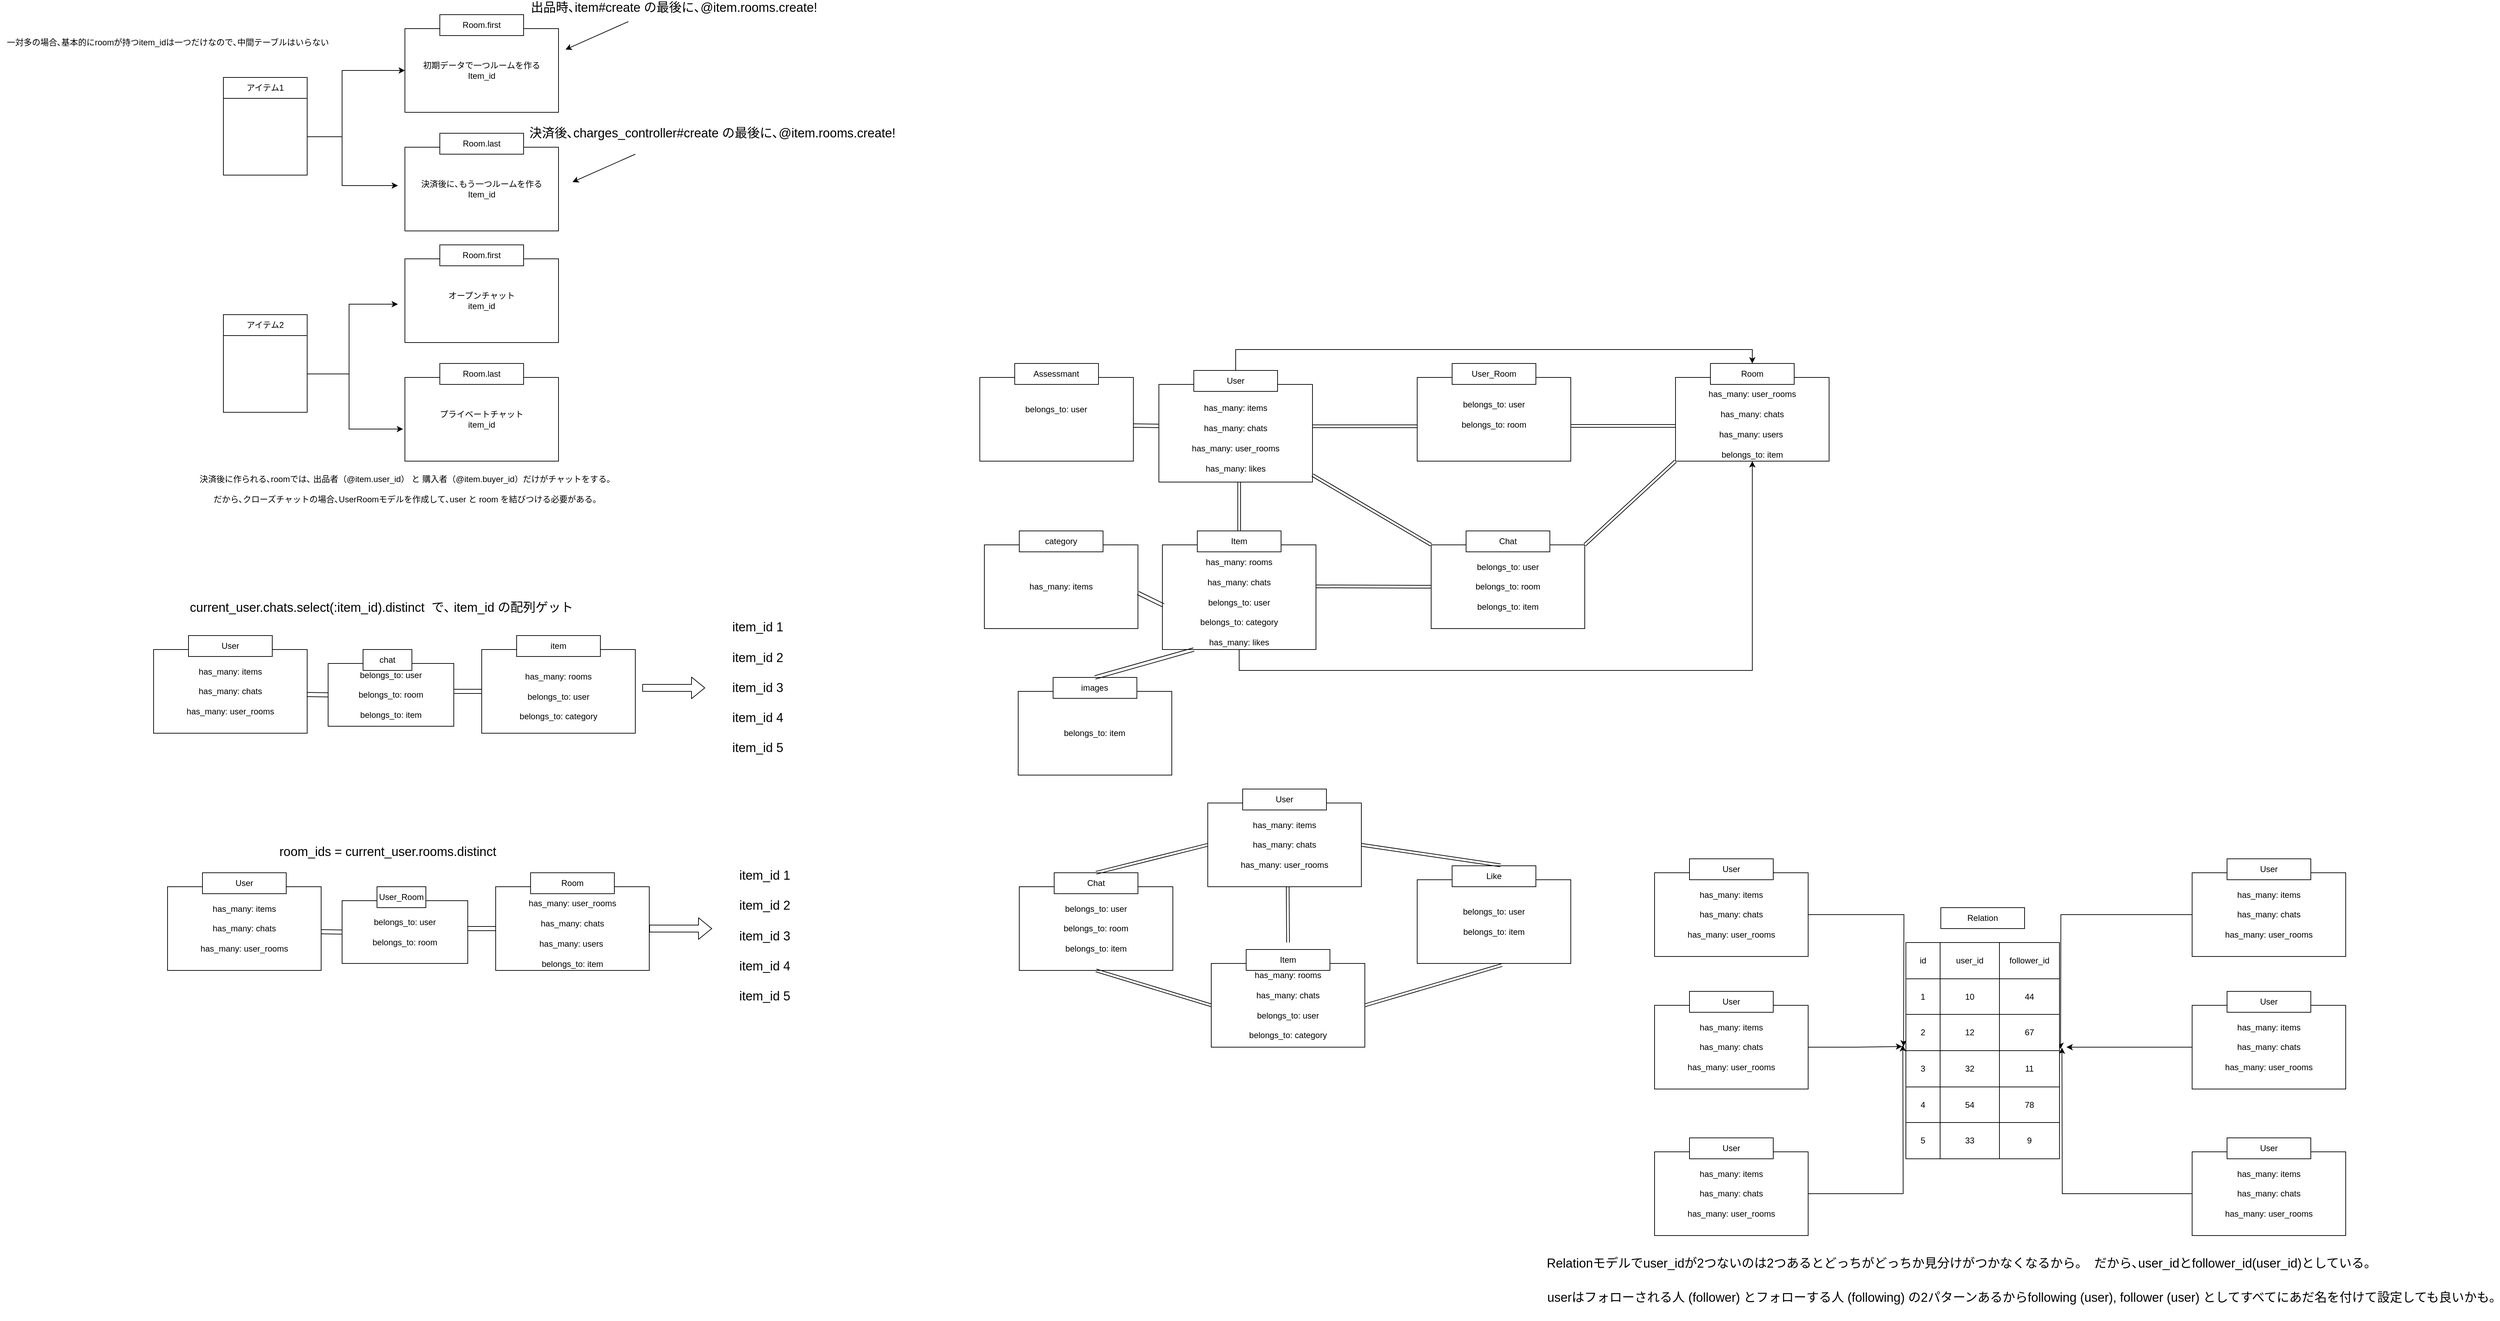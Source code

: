 <mxfile>
    <diagram id="5_PsxuUctauhOo19xLV4" name="ページ1">
        <mxGraphModel dx="2146" dy="610" grid="1" gridSize="10" guides="1" tooltips="1" connect="1" arrows="1" fold="1" page="1" pageScale="1" pageWidth="850" pageHeight="1100" math="0" shadow="0">
            <root>
                <mxCell id="0"/>
                <mxCell id="1" parent="0"/>
                <mxCell id="9" value="初期データで一つルームを作る&lt;br&gt;Item_id&lt;br&gt;" style="whiteSpace=wrap;html=1;" parent="1" vertex="1">
                    <mxGeometry x="360" y="70" width="220" height="120" as="geometry"/>
                </mxCell>
                <mxCell id="2" value="アイテム1" style="whiteSpace=wrap;html=1;" parent="1" vertex="1">
                    <mxGeometry x="100" y="140" width="120" height="30" as="geometry"/>
                </mxCell>
                <mxCell id="16" style="edgeStyle=orthogonalEdgeStyle;rounded=0;orthogonalLoop=1;jettySize=auto;html=1;entryX=0;entryY=0.5;entryDx=0;entryDy=0;" parent="1" source="3" target="9" edge="1">
                    <mxGeometry relative="1" as="geometry">
                        <mxPoint x="340" y="180" as="targetPoint"/>
                        <Array as="points">
                            <mxPoint x="270" y="225"/>
                            <mxPoint x="270" y="130"/>
                        </Array>
                    </mxGeometry>
                </mxCell>
                <mxCell id="17" style="edgeStyle=orthogonalEdgeStyle;rounded=0;orthogonalLoop=1;jettySize=auto;html=1;" parent="1" source="3" edge="1">
                    <mxGeometry relative="1" as="geometry">
                        <mxPoint x="350" y="295" as="targetPoint"/>
                        <Array as="points">
                            <mxPoint x="270" y="225"/>
                            <mxPoint x="270" y="295"/>
                        </Array>
                    </mxGeometry>
                </mxCell>
                <mxCell id="3" value="" style="whiteSpace=wrap;html=1;" parent="1" vertex="1">
                    <mxGeometry x="100" y="170" width="120" height="110" as="geometry"/>
                </mxCell>
                <mxCell id="4" value="アイテム2" style="whiteSpace=wrap;html=1;" parent="1" vertex="1">
                    <mxGeometry x="100" y="480" width="120" height="30" as="geometry"/>
                </mxCell>
                <mxCell id="18" style="edgeStyle=orthogonalEdgeStyle;rounded=0;orthogonalLoop=1;jettySize=auto;html=1;" parent="1" source="5" edge="1">
                    <mxGeometry relative="1" as="geometry">
                        <mxPoint x="350" y="465" as="targetPoint"/>
                        <Array as="points">
                            <mxPoint x="280" y="565"/>
                            <mxPoint x="280" y="465"/>
                        </Array>
                    </mxGeometry>
                </mxCell>
                <mxCell id="19" style="edgeStyle=orthogonalEdgeStyle;rounded=0;orthogonalLoop=1;jettySize=auto;html=1;entryX=-0.012;entryY=0.617;entryDx=0;entryDy=0;entryPerimeter=0;" parent="1" source="5" target="14" edge="1">
                    <mxGeometry relative="1" as="geometry">
                        <Array as="points">
                            <mxPoint x="280" y="565"/>
                            <mxPoint x="280" y="644"/>
                        </Array>
                    </mxGeometry>
                </mxCell>
                <mxCell id="5" value="" style="whiteSpace=wrap;html=1;" parent="1" vertex="1">
                    <mxGeometry x="100" y="510" width="120" height="110" as="geometry"/>
                </mxCell>
                <mxCell id="8" value="Room.first" style="whiteSpace=wrap;html=1;" parent="1" vertex="1">
                    <mxGeometry x="410" y="50" width="120" height="30" as="geometry"/>
                </mxCell>
                <mxCell id="10" value="決済後に､もう一つルームを作る&lt;br&gt;Item_id" style="whiteSpace=wrap;html=1;" parent="1" vertex="1">
                    <mxGeometry x="360" y="240" width="220" height="120" as="geometry"/>
                </mxCell>
                <mxCell id="11" value="Room.last" style="whiteSpace=wrap;html=1;" parent="1" vertex="1">
                    <mxGeometry x="410" y="220" width="120" height="30" as="geometry"/>
                </mxCell>
                <mxCell id="12" value="&lt;span&gt;オープンチャット&lt;br&gt;item_id&lt;br&gt;&lt;/span&gt;" style="whiteSpace=wrap;html=1;" parent="1" vertex="1">
                    <mxGeometry x="360" y="400" width="220" height="120" as="geometry"/>
                </mxCell>
                <mxCell id="13" value="Room.first" style="whiteSpace=wrap;html=1;" parent="1" vertex="1">
                    <mxGeometry x="410" y="380" width="120" height="30" as="geometry"/>
                </mxCell>
                <mxCell id="14" value="&lt;span&gt;プライベートチャット&lt;br&gt;item_id&lt;br&gt;&lt;/span&gt;" style="whiteSpace=wrap;html=1;" parent="1" vertex="1">
                    <mxGeometry x="360" y="570" width="220" height="120" as="geometry"/>
                </mxCell>
                <mxCell id="15" value="Room.last" style="whiteSpace=wrap;html=1;" parent="1" vertex="1">
                    <mxGeometry x="410" y="550" width="120" height="30" as="geometry"/>
                </mxCell>
                <mxCell id="20" value="&lt;span style=&quot;font-size: 18px&quot;&gt;出品時､item#create の最後に､@item.rooms.create!&lt;/span&gt;" style="text;html=1;align=center;verticalAlign=middle;resizable=0;points=[];autosize=1;" parent="1" vertex="1">
                    <mxGeometry x="530" y="30" width="430" height="20" as="geometry"/>
                </mxCell>
                <mxCell id="21" value="&lt;font style=&quot;font-size: 18px&quot;&gt;決済後､charges_controller#create の最後に､@item.rooms.create!&lt;/font&gt;" style="text;html=1;align=center;verticalAlign=middle;resizable=0;points=[];autosize=1;" parent="1" vertex="1">
                    <mxGeometry x="530" y="210" width="540" height="20" as="geometry"/>
                </mxCell>
                <mxCell id="24" value="" style="endArrow=classic;html=1;" parent="1" edge="1">
                    <mxGeometry width="50" height="50" relative="1" as="geometry">
                        <mxPoint x="690" y="250" as="sourcePoint"/>
                        <mxPoint x="600" y="290" as="targetPoint"/>
                    </mxGeometry>
                </mxCell>
                <mxCell id="25" value="" style="endArrow=classic;html=1;" parent="1" edge="1">
                    <mxGeometry width="50" height="50" relative="1" as="geometry">
                        <mxPoint x="680" y="60" as="sourcePoint"/>
                        <mxPoint x="590" y="100" as="targetPoint"/>
                    </mxGeometry>
                </mxCell>
                <mxCell id="26" value="一対多の場合､基本的にroomが持つitem_idは一つだけなので､中間テーブルはいらない" style="text;html=1;align=center;verticalAlign=middle;resizable=0;points=[];autosize=1;" parent="1" vertex="1">
                    <mxGeometry x="-220" y="80" width="480" height="20" as="geometry"/>
                </mxCell>
                <mxCell id="27" value="決済後に作られる､roomでは､ 出品者（@item.user_id） と 購入者（@item.buyer_id）だけがチャットをする｡&lt;br&gt;&lt;br&gt;だから､クローズチャットの場合､UserRoomモデルを作成して､user と room を結びつける必要がある｡" style="text;html=1;align=center;verticalAlign=middle;resizable=0;points=[];autosize=1;" parent="1" vertex="1">
                    <mxGeometry x="60" y="705" width="600" height="50" as="geometry"/>
                </mxCell>
                <mxCell id="41" style="edgeStyle=orthogonalEdgeStyle;rounded=0;orthogonalLoop=1;jettySize=auto;html=1;entryX=0.5;entryY=0;entryDx=0;entryDy=0;" parent="1" source="28" target="33" edge="1">
                    <mxGeometry relative="1" as="geometry">
                        <Array as="points">
                            <mxPoint x="1550" y="530"/>
                            <mxPoint x="2290" y="530"/>
                        </Array>
                    </mxGeometry>
                </mxCell>
                <mxCell id="28" value="&lt;span&gt;&lt;br&gt;has_many: items&lt;br&gt;&lt;/span&gt;&lt;br&gt;has_many: chats&lt;br&gt;&lt;br&gt;has_many: user_rooms&lt;br&gt;&lt;span&gt;&lt;br&gt;has_many: likes&lt;br&gt;&lt;/span&gt;" style="whiteSpace=wrap;html=1;" parent="1" vertex="1">
                    <mxGeometry x="1440" y="580" width="220" height="140" as="geometry"/>
                </mxCell>
                <mxCell id="29" value="User" style="whiteSpace=wrap;html=1;" parent="1" vertex="1">
                    <mxGeometry x="1490" y="560" width="120" height="30" as="geometry"/>
                </mxCell>
                <mxCell id="54" style="edgeStyle=orthogonalEdgeStyle;rounded=0;orthogonalLoop=1;jettySize=auto;html=1;entryX=0.5;entryY=1;entryDx=0;entryDy=0;" parent="1" source="30" target="32" edge="1">
                    <mxGeometry relative="1" as="geometry">
                        <Array as="points">
                            <mxPoint x="1555" y="990"/>
                            <mxPoint x="2290" y="990"/>
                        </Array>
                    </mxGeometry>
                </mxCell>
                <mxCell id="30" value="&lt;span&gt;&lt;br&gt;has_many: rooms&lt;br&gt;&lt;/span&gt;&lt;br&gt;has_many: chats&lt;br&gt;&lt;br&gt;belongs_to: user&lt;br&gt;&lt;br&gt;belongs_to: category&lt;br&gt;&lt;span&gt;&lt;br&gt;&lt;/span&gt;has_many: likes&lt;span&gt;&lt;br&gt;&lt;/span&gt;" style="whiteSpace=wrap;html=1;" parent="1" vertex="1">
                    <mxGeometry x="1445" y="810" width="220" height="150" as="geometry"/>
                </mxCell>
                <mxCell id="31" value="Item" style="whiteSpace=wrap;html=1;" parent="1" vertex="1">
                    <mxGeometry x="1495" y="790" width="120" height="30" as="geometry"/>
                </mxCell>
                <mxCell id="32" value="&lt;span&gt;&lt;br&gt;has_many: user_rooms&lt;br&gt;&lt;/span&gt;&lt;br&gt;has_many: chats&lt;br&gt;&lt;br&gt;has_many: users&amp;nbsp;&lt;br&gt;&lt;br&gt;belongs_to: item&lt;span&gt;&lt;br&gt;&lt;/span&gt;" style="whiteSpace=wrap;html=1;" parent="1" vertex="1">
                    <mxGeometry x="2180" y="570" width="220" height="120" as="geometry"/>
                </mxCell>
                <mxCell id="33" value="Room" style="whiteSpace=wrap;html=1;" parent="1" vertex="1">
                    <mxGeometry x="2230" y="550" width="120" height="30" as="geometry"/>
                </mxCell>
                <mxCell id="34" value="belongs_to: user&lt;br&gt;&lt;br&gt;belongs_to: room&lt;br&gt;&lt;span&gt;&lt;br&gt;belongs_to: item&lt;br&gt;&lt;/span&gt;" style="whiteSpace=wrap;html=1;" parent="1" vertex="1">
                    <mxGeometry x="1830" y="810" width="220" height="120" as="geometry"/>
                </mxCell>
                <mxCell id="35" value="Chat" style="whiteSpace=wrap;html=1;" parent="1" vertex="1">
                    <mxGeometry x="1880" y="790" width="120" height="30" as="geometry"/>
                </mxCell>
                <mxCell id="36" value="belongs_to: user&lt;br&gt;&lt;br&gt;belongs_to: room&lt;br&gt;&lt;span&gt;&lt;br&gt;&lt;/span&gt;" style="whiteSpace=wrap;html=1;" parent="1" vertex="1">
                    <mxGeometry x="1810" y="570" width="220" height="120" as="geometry"/>
                </mxCell>
                <mxCell id="37" value="User_Room" style="whiteSpace=wrap;html=1;" parent="1" vertex="1">
                    <mxGeometry x="1860" y="550" width="120" height="30" as="geometry"/>
                </mxCell>
                <mxCell id="38" value="&lt;span&gt;has_many: items&lt;br&gt;&lt;/span&gt;" style="whiteSpace=wrap;html=1;" parent="1" vertex="1">
                    <mxGeometry x="1190" y="810" width="220" height="120" as="geometry"/>
                </mxCell>
                <mxCell id="39" value="category" style="whiteSpace=wrap;html=1;" parent="1" vertex="1">
                    <mxGeometry x="1240" y="790" width="120" height="30" as="geometry"/>
                </mxCell>
                <mxCell id="45" value="" style="shape=link;html=1;" parent="1" edge="1">
                    <mxGeometry width="100" relative="1" as="geometry">
                        <mxPoint x="1660" y="640" as="sourcePoint"/>
                        <mxPoint x="1810" y="640" as="targetPoint"/>
                    </mxGeometry>
                </mxCell>
                <mxCell id="46" value="" style="shape=link;html=1;" parent="1" edge="1">
                    <mxGeometry width="100" relative="1" as="geometry">
                        <mxPoint x="2030" y="639.5" as="sourcePoint"/>
                        <mxPoint x="2180" y="639.5" as="targetPoint"/>
                    </mxGeometry>
                </mxCell>
                <mxCell id="47" value="" style="shape=link;html=1;width=-5;entryX=0.007;entryY=0.579;entryDx=0;entryDy=0;entryPerimeter=0;" parent="1" target="30" edge="1">
                    <mxGeometry width="100" relative="1" as="geometry">
                        <mxPoint x="1410" y="879" as="sourcePoint"/>
                        <mxPoint x="1440" y="879" as="targetPoint"/>
                    </mxGeometry>
                </mxCell>
                <mxCell id="49" value="" style="shape=link;html=1;entryX=0.5;entryY=0;entryDx=0;entryDy=0;" parent="1" target="31" edge="1">
                    <mxGeometry width="100" relative="1" as="geometry">
                        <mxPoint x="1555" y="720" as="sourcePoint"/>
                        <mxPoint x="1555" y="780" as="targetPoint"/>
                    </mxGeometry>
                </mxCell>
                <mxCell id="52" value="" style="shape=link;html=1;entryX=0;entryY=0;entryDx=0;entryDy=0;" parent="1" target="34" edge="1">
                    <mxGeometry width="100" relative="1" as="geometry">
                        <mxPoint x="1660" y="710" as="sourcePoint"/>
                        <mxPoint x="1810" y="800" as="targetPoint"/>
                    </mxGeometry>
                </mxCell>
                <mxCell id="53" value="" style="shape=link;html=1;entryX=0;entryY=1;entryDx=0;entryDy=0;" parent="1" target="32" edge="1">
                    <mxGeometry width="100" relative="1" as="geometry">
                        <mxPoint x="2050" y="810" as="sourcePoint"/>
                        <mxPoint x="2220" y="910" as="targetPoint"/>
                    </mxGeometry>
                </mxCell>
                <mxCell id="67" value="&lt;span style=&quot;font-size: 18px&quot;&gt;current_user.chats.select(:item_id).distinct&amp;nbsp; で､ item_id の配列ゲット&lt;/span&gt;" style="text;html=1;align=left;verticalAlign=middle;resizable=0;points=[];autosize=1;" parent="1" vertex="1">
                    <mxGeometry x="50" y="890" width="560" height="20" as="geometry"/>
                </mxCell>
                <mxCell id="69" value="" style="shape=link;html=1;entryX=0;entryY=0.5;entryDx=0;entryDy=0;" parent="1" target="34" edge="1">
                    <mxGeometry width="100" relative="1" as="geometry">
                        <mxPoint x="1665" y="869.5" as="sourcePoint"/>
                        <mxPoint x="1815" y="869.5" as="targetPoint"/>
                    </mxGeometry>
                </mxCell>
                <mxCell id="100" value="&lt;span&gt;&lt;br&gt;has_many: items&lt;br&gt;&lt;/span&gt;&lt;br&gt;has_many: chats&lt;br&gt;&lt;br&gt;has_many: user_rooms&lt;br&gt;&lt;span&gt;&lt;br&gt;&lt;/span&gt;" style="whiteSpace=wrap;html=1;" parent="1" vertex="1">
                    <mxGeometry y="960" width="220" height="120" as="geometry"/>
                </mxCell>
                <mxCell id="101" value="User" style="whiteSpace=wrap;html=1;" parent="1" vertex="1">
                    <mxGeometry x="50" y="940" width="120" height="30" as="geometry"/>
                </mxCell>
                <mxCell id="102" value="&lt;br&gt;has_many: rooms&lt;br&gt;&lt;br&gt;belongs_to: user&lt;br&gt;&lt;br&gt;belongs_to: category" style="whiteSpace=wrap;html=1;" parent="1" vertex="1">
                    <mxGeometry x="470" y="960" width="220" height="120" as="geometry"/>
                </mxCell>
                <mxCell id="103" value="item" style="whiteSpace=wrap;html=1;" parent="1" vertex="1">
                    <mxGeometry x="520" y="940" width="120" height="30" as="geometry"/>
                </mxCell>
                <mxCell id="104" value="belongs_to: user&lt;br&gt;&lt;br&gt;belongs_to: room&lt;br&gt;&lt;br&gt;belongs_to: item&lt;span&gt;&lt;br&gt;&lt;/span&gt;" style="whiteSpace=wrap;html=1;" parent="1" vertex="1">
                    <mxGeometry x="250" y="980" width="180" height="90" as="geometry"/>
                </mxCell>
                <mxCell id="105" value="chat" style="whiteSpace=wrap;html=1;" parent="1" vertex="1">
                    <mxGeometry x="300" y="960" width="70" height="30" as="geometry"/>
                </mxCell>
                <mxCell id="106" value="" style="shape=link;html=1;width=6;" parent="1" edge="1">
                    <mxGeometry width="100" relative="1" as="geometry">
                        <mxPoint x="220" y="1024.5" as="sourcePoint"/>
                        <mxPoint x="250" y="1025" as="targetPoint"/>
                    </mxGeometry>
                </mxCell>
                <mxCell id="107" value="" style="shape=link;html=1;width=6;entryX=0;entryY=0.5;entryDx=0;entryDy=0;" parent="1" target="102" edge="1">
                    <mxGeometry width="100" relative="1" as="geometry">
                        <mxPoint x="430" y="1020" as="sourcePoint"/>
                        <mxPoint x="460" y="1020.5" as="targetPoint"/>
                    </mxGeometry>
                </mxCell>
                <mxCell id="112" value="&lt;font style=&quot;font-size: 18px&quot;&gt;&lt;br&gt;item_id 1&lt;br&gt;&lt;br&gt;item_id 2&lt;br&gt;&lt;br&gt;item_id 3&lt;br&gt;&lt;br&gt;item_id 4&lt;br&gt;&lt;br&gt;item_id 5&lt;br&gt;&lt;br&gt;&lt;/font&gt;" style="text;html=1;align=center;verticalAlign=middle;resizable=0;points=[];autosize=1;" parent="1" vertex="1">
                    <mxGeometry x="820" y="930" width="90" height="170" as="geometry"/>
                </mxCell>
                <mxCell id="113" value="" style="shape=flexArrow;endArrow=classic;html=1;exitX=1;exitY=0.5;exitDx=0;exitDy=0;" parent="1" edge="1">
                    <mxGeometry width="50" height="50" relative="1" as="geometry">
                        <mxPoint x="700" y="1015" as="sourcePoint"/>
                        <mxPoint x="790" y="1015" as="targetPoint"/>
                    </mxGeometry>
                </mxCell>
                <mxCell id="115" value="&lt;span&gt;&lt;br&gt;has_many: items&lt;br&gt;&lt;/span&gt;&lt;br&gt;has_many: chats&lt;br&gt;&lt;br&gt;has_many: user_rooms&lt;br&gt;&lt;span&gt;&lt;br&gt;&lt;/span&gt;" style="whiteSpace=wrap;html=1;" parent="1" vertex="1">
                    <mxGeometry x="20" y="1300" width="220" height="120" as="geometry"/>
                </mxCell>
                <mxCell id="116" value="User" style="whiteSpace=wrap;html=1;" parent="1" vertex="1">
                    <mxGeometry x="70" y="1280" width="120" height="30" as="geometry"/>
                </mxCell>
                <mxCell id="117" value="&lt;span&gt;&lt;br&gt;has_many: user_rooms&lt;br&gt;&lt;/span&gt;&lt;br&gt;has_many: chats&lt;br&gt;&lt;br&gt;has_many: users&amp;nbsp;&lt;br&gt;&lt;br&gt;belongs_to: item&lt;span&gt;&lt;br&gt;&lt;/span&gt;" style="whiteSpace=wrap;html=1;" parent="1" vertex="1">
                    <mxGeometry x="490" y="1300" width="220" height="120" as="geometry"/>
                </mxCell>
                <mxCell id="118" value="Room" style="whiteSpace=wrap;html=1;" parent="1" vertex="1">
                    <mxGeometry x="540" y="1280" width="120" height="30" as="geometry"/>
                </mxCell>
                <mxCell id="119" value="&lt;font style=&quot;font-size: 18px&quot;&gt;room_ids = current_user.rooms.distinct&lt;/font&gt;" style="text;html=1;align=center;verticalAlign=middle;resizable=0;points=[];autosize=1;" parent="1" vertex="1">
                    <mxGeometry x="170" y="1240" width="330" height="20" as="geometry"/>
                </mxCell>
                <mxCell id="120" value="belongs_to: user&lt;br&gt;&lt;br&gt;belongs_to: room" style="whiteSpace=wrap;html=1;" parent="1" vertex="1">
                    <mxGeometry x="270" y="1320" width="180" height="90" as="geometry"/>
                </mxCell>
                <mxCell id="121" value="User_Room" style="whiteSpace=wrap;html=1;" parent="1" vertex="1">
                    <mxGeometry x="320" y="1300" width="70" height="30" as="geometry"/>
                </mxCell>
                <mxCell id="122" value="&lt;font style=&quot;font-size: 18px&quot;&gt;&lt;br&gt;item_id 1&lt;br&gt;&lt;br&gt;item_id 2&lt;br&gt;&lt;br&gt;item_id 3&lt;br&gt;&lt;br&gt;item_id 4&lt;br&gt;&lt;br&gt;item_id 5&lt;br&gt;&lt;/font&gt;" style="text;html=1;align=center;verticalAlign=middle;resizable=0;points=[];autosize=1;" parent="1" vertex="1">
                    <mxGeometry x="830" y="1280" width="90" height="160" as="geometry"/>
                </mxCell>
                <mxCell id="123" value="" style="shape=flexArrow;endArrow=classic;html=1;exitX=1;exitY=0.5;exitDx=0;exitDy=0;" parent="1" source="117" edge="1">
                    <mxGeometry width="50" height="50" relative="1" as="geometry">
                        <mxPoint x="500" y="1320" as="sourcePoint"/>
                        <mxPoint x="800" y="1360" as="targetPoint"/>
                    </mxGeometry>
                </mxCell>
                <mxCell id="125" value="" style="shape=link;html=1;width=6;" parent="1" edge="1">
                    <mxGeometry width="100" relative="1" as="geometry">
                        <mxPoint x="240" y="1364.5" as="sourcePoint"/>
                        <mxPoint x="270" y="1365" as="targetPoint"/>
                    </mxGeometry>
                </mxCell>
                <mxCell id="126" value="" style="shape=link;html=1;width=6;entryX=0;entryY=0.5;entryDx=0;entryDy=0;" parent="1" target="117" edge="1">
                    <mxGeometry width="100" relative="1" as="geometry">
                        <mxPoint x="450" y="1360" as="sourcePoint"/>
                        <mxPoint x="480" y="1360.5" as="targetPoint"/>
                    </mxGeometry>
                </mxCell>
                <mxCell id="127" value="&lt;span&gt;belongs_to: user&lt;br&gt;&lt;br&gt;&lt;br&gt;&lt;/span&gt;" style="whiteSpace=wrap;html=1;" parent="1" vertex="1">
                    <mxGeometry x="1183.46" y="570" width="220" height="120" as="geometry"/>
                </mxCell>
                <mxCell id="128" value="Assessmant" style="whiteSpace=wrap;html=1;" parent="1" vertex="1">
                    <mxGeometry x="1233.46" y="550" width="120" height="30" as="geometry"/>
                </mxCell>
                <mxCell id="129" value="" style="shape=link;html=1;width=-5;entryX=0.007;entryY=0.579;entryDx=0;entryDy=0;entryPerimeter=0;" parent="1" edge="1">
                    <mxGeometry width="100" relative="1" as="geometry">
                        <mxPoint x="1403.46" y="639" as="sourcePoint"/>
                        <mxPoint x="1440" y="639.48" as="targetPoint"/>
                    </mxGeometry>
                </mxCell>
                <mxCell id="130" value="&lt;span&gt;&lt;br&gt;has_many: items&lt;br&gt;&lt;/span&gt;&lt;br&gt;has_many: chats&lt;br&gt;&lt;br&gt;has_many: user_rooms&lt;br&gt;&lt;span&gt;&lt;br&gt;&lt;/span&gt;" style="whiteSpace=wrap;html=1;" parent="1" vertex="1">
                    <mxGeometry x="1510" y="1180" width="220" height="120" as="geometry"/>
                </mxCell>
                <mxCell id="131" value="User" style="whiteSpace=wrap;html=1;" parent="1" vertex="1">
                    <mxGeometry x="1560" y="1160" width="120" height="30" as="geometry"/>
                </mxCell>
                <mxCell id="132" value="&lt;span&gt;&lt;br&gt;has_many: rooms&lt;br&gt;&lt;/span&gt;&lt;br&gt;has_many: chats&lt;br&gt;&lt;br&gt;belongs_to: user&lt;br&gt;&lt;br&gt;belongs_to: category&lt;br&gt;&lt;span&gt;&lt;br&gt;&lt;/span&gt;" style="whiteSpace=wrap;html=1;" parent="1" vertex="1">
                    <mxGeometry x="1515" y="1410" width="220" height="120" as="geometry"/>
                </mxCell>
                <mxCell id="133" value="Item" style="whiteSpace=wrap;html=1;" parent="1" vertex="1">
                    <mxGeometry x="1565" y="1390" width="120" height="30" as="geometry"/>
                </mxCell>
                <mxCell id="135" value="" style="shape=link;html=1;" parent="1" edge="1">
                    <mxGeometry width="100" relative="1" as="geometry">
                        <mxPoint x="1624.5" y="1300" as="sourcePoint"/>
                        <mxPoint x="1625" y="1380" as="targetPoint"/>
                    </mxGeometry>
                </mxCell>
                <mxCell id="137" value="&lt;span&gt;belongs_to: user&lt;br&gt;&lt;br&gt;&lt;/span&gt;belongs_to: item&lt;span&gt;&lt;br&gt;&lt;/span&gt;" style="whiteSpace=wrap;html=1;" parent="1" vertex="1">
                    <mxGeometry x="1810" y="1290" width="220" height="120" as="geometry"/>
                </mxCell>
                <mxCell id="138" value="Like" style="whiteSpace=wrap;html=1;" parent="1" vertex="1">
                    <mxGeometry x="1860" y="1270" width="120" height="30" as="geometry"/>
                </mxCell>
                <mxCell id="141" value="" style="shape=link;html=1;exitX=1;exitY=0.5;exitDx=0;exitDy=0;entryX=0.578;entryY=-0.022;entryDx=0;entryDy=0;entryPerimeter=0;" parent="1" source="130" target="138" edge="1">
                    <mxGeometry width="100" relative="1" as="geometry">
                        <mxPoint x="1910" y="1210" as="sourcePoint"/>
                        <mxPoint x="1910.5" y="1290" as="targetPoint"/>
                    </mxGeometry>
                </mxCell>
                <mxCell id="142" value="" style="shape=link;html=1;exitX=1;exitY=0.5;exitDx=0;exitDy=0;entryX=0.552;entryY=1.019;entryDx=0;entryDy=0;entryPerimeter=0;" parent="1" target="137" edge="1">
                    <mxGeometry width="100" relative="1" as="geometry">
                        <mxPoint x="1735" y="1470" as="sourcePoint"/>
                        <mxPoint x="1934.36" y="1499.34" as="targetPoint"/>
                    </mxGeometry>
                </mxCell>
                <mxCell id="145" value="belongs_to: user&lt;br&gt;&lt;br&gt;belongs_to: room&lt;br&gt;&lt;span&gt;&lt;br&gt;belongs_to: item&lt;br&gt;&lt;/span&gt;" style="whiteSpace=wrap;html=1;" parent="1" vertex="1">
                    <mxGeometry x="1240" y="1300" width="220" height="120" as="geometry"/>
                </mxCell>
                <mxCell id="146" value="Chat" style="whiteSpace=wrap;html=1;" parent="1" vertex="1">
                    <mxGeometry x="1290" y="1280" width="120" height="30" as="geometry"/>
                </mxCell>
                <mxCell id="147" value="" style="shape=link;html=1;entryX=0.5;entryY=0;entryDx=0;entryDy=0;exitX=0;exitY=0.5;exitDx=0;exitDy=0;" parent="1" source="130" target="146" edge="1">
                    <mxGeometry width="100" relative="1" as="geometry">
                        <mxPoint x="1160" y="1250" as="sourcePoint"/>
                        <mxPoint x="1310" y="1340" as="targetPoint"/>
                    </mxGeometry>
                </mxCell>
                <mxCell id="148" value="" style="shape=link;html=1;entryX=0.5;entryY=1;entryDx=0;entryDy=0;exitX=0;exitY=0.5;exitDx=0;exitDy=0;" parent="1" source="132" target="145" edge="1">
                    <mxGeometry width="100" relative="1" as="geometry">
                        <mxPoint x="1165" y="1409.5" as="sourcePoint"/>
                        <mxPoint x="1315" y="1409.5" as="targetPoint"/>
                    </mxGeometry>
                </mxCell>
                <mxCell id="163" style="edgeStyle=orthogonalEdgeStyle;rounded=0;orthogonalLoop=1;jettySize=auto;html=1;entryX=-0.015;entryY=0.459;entryDx=0;entryDy=0;entryPerimeter=0;" parent="1" source="149" edge="1">
                    <mxGeometry relative="1" as="geometry">
                        <mxPoint x="2506.7" y="1529.01" as="targetPoint"/>
                    </mxGeometry>
                </mxCell>
                <mxCell id="149" value="&lt;span&gt;&lt;br&gt;has_many: items&lt;br&gt;&lt;/span&gt;&lt;br&gt;has_many: chats&lt;br&gt;&lt;br&gt;has_many: user_rooms&lt;br&gt;&lt;span&gt;&lt;br&gt;&lt;/span&gt;" style="whiteSpace=wrap;html=1;" parent="1" vertex="1">
                    <mxGeometry x="2150" y="1280" width="220" height="120" as="geometry"/>
                </mxCell>
                <mxCell id="150" value="User" style="whiteSpace=wrap;html=1;" parent="1" vertex="1">
                    <mxGeometry x="2200" y="1260" width="120" height="30" as="geometry"/>
                </mxCell>
                <mxCell id="164" style="edgeStyle=orthogonalEdgeStyle;rounded=0;orthogonalLoop=1;jettySize=auto;html=1;entryX=-0.024;entryY=0.459;entryDx=0;entryDy=0;entryPerimeter=0;" parent="1" source="151" edge="1">
                    <mxGeometry relative="1" as="geometry">
                        <mxPoint x="2504.72" y="1529.01" as="targetPoint"/>
                    </mxGeometry>
                </mxCell>
                <mxCell id="151" value="&lt;span&gt;&lt;br&gt;has_many: items&lt;br&gt;&lt;/span&gt;&lt;br&gt;has_many: chats&lt;br&gt;&lt;br&gt;has_many: user_rooms&lt;br&gt;&lt;span&gt;&lt;br&gt;&lt;/span&gt;" style="whiteSpace=wrap;html=1;" parent="1" vertex="1">
                    <mxGeometry x="2150" y="1470" width="220" height="120" as="geometry"/>
                </mxCell>
                <mxCell id="152" value="User" style="whiteSpace=wrap;html=1;" parent="1" vertex="1">
                    <mxGeometry x="2200" y="1450" width="120" height="30" as="geometry"/>
                </mxCell>
                <mxCell id="166" style="edgeStyle=orthogonalEdgeStyle;rounded=0;orthogonalLoop=1;jettySize=auto;html=1;entryX=-0.02;entryY=0.454;entryDx=0;entryDy=0;entryPerimeter=0;" parent="1" source="153" edge="1">
                    <mxGeometry relative="1" as="geometry">
                        <mxPoint x="2505.6" y="1527.06" as="targetPoint"/>
                    </mxGeometry>
                </mxCell>
                <mxCell id="153" value="&lt;span&gt;&lt;br&gt;has_many: items&lt;br&gt;&lt;/span&gt;&lt;br&gt;has_many: chats&lt;br&gt;&lt;br&gt;has_many: user_rooms&lt;br&gt;&lt;span&gt;&lt;br&gt;&lt;/span&gt;" style="whiteSpace=wrap;html=1;" parent="1" vertex="1">
                    <mxGeometry x="2150" y="1680" width="220" height="120" as="geometry"/>
                </mxCell>
                <mxCell id="154" value="User" style="whiteSpace=wrap;html=1;" parent="1" vertex="1">
                    <mxGeometry x="2200" y="1660" width="120" height="30" as="geometry"/>
                </mxCell>
                <mxCell id="170" style="edgeStyle=orthogonalEdgeStyle;rounded=0;orthogonalLoop=1;jettySize=auto;html=1;entryX=1.007;entryY=0.468;entryDx=0;entryDy=0;entryPerimeter=0;" parent="1" source="155" edge="1">
                    <mxGeometry relative="1" as="geometry">
                        <mxPoint x="2731.54" y="1532.52" as="targetPoint"/>
                    </mxGeometry>
                </mxCell>
                <mxCell id="155" value="&lt;span&gt;&lt;br&gt;has_many: items&lt;br&gt;&lt;/span&gt;&lt;br&gt;has_many: chats&lt;br&gt;&lt;br&gt;has_many: user_rooms&lt;br&gt;&lt;span&gt;&lt;br&gt;&lt;/span&gt;" style="whiteSpace=wrap;html=1;" parent="1" vertex="1">
                    <mxGeometry x="2920" y="1280" width="220" height="120" as="geometry"/>
                </mxCell>
                <mxCell id="156" value="User" style="whiteSpace=wrap;html=1;" parent="1" vertex="1">
                    <mxGeometry x="2970" y="1260" width="120" height="30" as="geometry"/>
                </mxCell>
                <mxCell id="168" style="edgeStyle=orthogonalEdgeStyle;rounded=0;orthogonalLoop=1;jettySize=auto;html=1;" parent="1" source="157" edge="1">
                    <mxGeometry relative="1" as="geometry">
                        <mxPoint x="2740" y="1530" as="targetPoint"/>
                    </mxGeometry>
                </mxCell>
                <mxCell id="157" value="&lt;span&gt;&lt;br&gt;has_many: items&lt;br&gt;&lt;/span&gt;&lt;br&gt;has_many: chats&lt;br&gt;&lt;br&gt;has_many: user_rooms&lt;br&gt;&lt;span&gt;&lt;br&gt;&lt;/span&gt;" style="whiteSpace=wrap;html=1;" parent="1" vertex="1">
                    <mxGeometry x="2920" y="1470" width="220" height="120" as="geometry"/>
                </mxCell>
                <mxCell id="158" value="User" style="whiteSpace=wrap;html=1;" parent="1" vertex="1">
                    <mxGeometry x="2970" y="1450" width="120" height="30" as="geometry"/>
                </mxCell>
                <mxCell id="169" style="edgeStyle=orthogonalEdgeStyle;rounded=0;orthogonalLoop=1;jettySize=auto;html=1;entryX=1.016;entryY=0.463;entryDx=0;entryDy=0;entryPerimeter=0;" parent="1" source="159" edge="1">
                    <mxGeometry relative="1" as="geometry">
                        <mxPoint x="2733.52" y="1530.57" as="targetPoint"/>
                    </mxGeometry>
                </mxCell>
                <mxCell id="159" value="&lt;span&gt;&lt;br&gt;has_many: items&lt;br&gt;&lt;/span&gt;&lt;br&gt;has_many: chats&lt;br&gt;&lt;br&gt;has_many: user_rooms&lt;br&gt;&lt;span&gt;&lt;br&gt;&lt;/span&gt;" style="whiteSpace=wrap;html=1;" parent="1" vertex="1">
                    <mxGeometry x="2920" y="1680" width="220" height="120" as="geometry"/>
                </mxCell>
                <mxCell id="160" value="User" style="whiteSpace=wrap;html=1;" parent="1" vertex="1">
                    <mxGeometry x="2970" y="1660" width="120" height="30" as="geometry"/>
                </mxCell>
                <mxCell id="162" value="Relation" style="whiteSpace=wrap;html=1;" parent="1" vertex="1">
                    <mxGeometry x="2560" y="1330" width="120" height="30" as="geometry"/>
                </mxCell>
                <mxCell id="180" value="" style="shape=table;html=1;whiteSpace=wrap;startSize=0;container=1;collapsible=0;childLayout=tableLayout;" parent="1" vertex="1">
                    <mxGeometry x="2510" y="1380" width="220" height="310" as="geometry"/>
                </mxCell>
                <mxCell id="181" value="" style="shape=partialRectangle;html=1;whiteSpace=wrap;collapsible=0;dropTarget=0;pointerEvents=0;fillColor=none;top=0;left=0;bottom=0;right=0;points=[[0,0.5],[1,0.5]];portConstraint=eastwest;" parent="180" vertex="1">
                    <mxGeometry width="220" height="52" as="geometry"/>
                </mxCell>
                <mxCell id="182" value="id" style="shape=partialRectangle;html=1;whiteSpace=wrap;connectable=0;overflow=hidden;fillColor=none;top=0;left=0;bottom=0;right=0;" parent="181" vertex="1">
                    <mxGeometry width="49" height="52" as="geometry"/>
                </mxCell>
                <mxCell id="183" value="user_id" style="shape=partialRectangle;html=1;whiteSpace=wrap;connectable=0;overflow=hidden;fillColor=none;top=0;left=0;bottom=0;right=0;" parent="181" vertex="1">
                    <mxGeometry x="49" width="85" height="52" as="geometry"/>
                </mxCell>
                <mxCell id="184" value="follower_id" style="shape=partialRectangle;html=1;whiteSpace=wrap;connectable=0;overflow=hidden;fillColor=none;top=0;left=0;bottom=0;right=0;" parent="181" vertex="1">
                    <mxGeometry x="134" width="86" height="52" as="geometry"/>
                </mxCell>
                <mxCell id="185" value="" style="shape=partialRectangle;html=1;whiteSpace=wrap;collapsible=0;dropTarget=0;pointerEvents=0;fillColor=none;top=0;left=0;bottom=0;right=0;points=[[0,0.5],[1,0.5]];portConstraint=eastwest;" parent="180" vertex="1">
                    <mxGeometry y="52" width="220" height="51" as="geometry"/>
                </mxCell>
                <mxCell id="186" value="1" style="shape=partialRectangle;html=1;whiteSpace=wrap;connectable=0;overflow=hidden;fillColor=none;top=0;left=0;bottom=0;right=0;" parent="185" vertex="1">
                    <mxGeometry width="49" height="51" as="geometry"/>
                </mxCell>
                <mxCell id="187" value="10" style="shape=partialRectangle;html=1;whiteSpace=wrap;connectable=0;overflow=hidden;fillColor=none;top=0;left=0;bottom=0;right=0;" parent="185" vertex="1">
                    <mxGeometry x="49" width="85" height="51" as="geometry"/>
                </mxCell>
                <mxCell id="188" value="44" style="shape=partialRectangle;html=1;whiteSpace=wrap;connectable=0;overflow=hidden;fillColor=none;top=0;left=0;bottom=0;right=0;" parent="185" vertex="1">
                    <mxGeometry x="134" width="86" height="51" as="geometry"/>
                </mxCell>
                <mxCell id="189" value="" style="shape=partialRectangle;html=1;whiteSpace=wrap;collapsible=0;dropTarget=0;pointerEvents=0;fillColor=none;top=0;left=0;bottom=0;right=0;points=[[0,0.5],[1,0.5]];portConstraint=eastwest;" parent="180" vertex="1">
                    <mxGeometry y="103" width="220" height="52" as="geometry"/>
                </mxCell>
                <mxCell id="190" value="2" style="shape=partialRectangle;html=1;whiteSpace=wrap;connectable=0;overflow=hidden;fillColor=none;top=0;left=0;bottom=0;right=0;" parent="189" vertex="1">
                    <mxGeometry width="49" height="52" as="geometry"/>
                </mxCell>
                <mxCell id="191" value="12" style="shape=partialRectangle;html=1;whiteSpace=wrap;connectable=0;overflow=hidden;fillColor=none;top=0;left=0;bottom=0;right=0;" parent="189" vertex="1">
                    <mxGeometry x="49" width="85" height="52" as="geometry"/>
                </mxCell>
                <mxCell id="192" value="67" style="shape=partialRectangle;html=1;whiteSpace=wrap;connectable=0;overflow=hidden;fillColor=none;top=0;left=0;bottom=0;right=0;" parent="189" vertex="1">
                    <mxGeometry x="134" width="86" height="52" as="geometry"/>
                </mxCell>
                <mxCell id="193" value="" style="shape=partialRectangle;html=1;whiteSpace=wrap;collapsible=0;dropTarget=0;pointerEvents=0;fillColor=none;top=0;left=0;bottom=0;right=0;points=[[0,0.5],[1,0.5]];portConstraint=eastwest;" parent="180" vertex="1">
                    <mxGeometry y="155" width="220" height="52" as="geometry"/>
                </mxCell>
                <mxCell id="194" value="3" style="shape=partialRectangle;html=1;whiteSpace=wrap;connectable=0;overflow=hidden;fillColor=none;top=0;left=0;bottom=0;right=0;" parent="193" vertex="1">
                    <mxGeometry width="49" height="52" as="geometry"/>
                </mxCell>
                <mxCell id="195" value="32" style="shape=partialRectangle;html=1;whiteSpace=wrap;connectable=0;overflow=hidden;fillColor=none;top=0;left=0;bottom=0;right=0;" parent="193" vertex="1">
                    <mxGeometry x="49" width="85" height="52" as="geometry"/>
                </mxCell>
                <mxCell id="196" value="11" style="shape=partialRectangle;html=1;whiteSpace=wrap;connectable=0;overflow=hidden;fillColor=none;top=0;left=0;bottom=0;right=0;" parent="193" vertex="1">
                    <mxGeometry x="134" width="86" height="52" as="geometry"/>
                </mxCell>
                <mxCell id="197" value="" style="shape=partialRectangle;html=1;whiteSpace=wrap;collapsible=0;dropTarget=0;pointerEvents=0;fillColor=none;top=0;left=0;bottom=0;right=0;points=[[0,0.5],[1,0.5]];portConstraint=eastwest;" parent="180" vertex="1">
                    <mxGeometry y="207" width="220" height="51" as="geometry"/>
                </mxCell>
                <mxCell id="198" value="4" style="shape=partialRectangle;html=1;whiteSpace=wrap;connectable=0;overflow=hidden;fillColor=none;top=0;left=0;bottom=0;right=0;" parent="197" vertex="1">
                    <mxGeometry width="49" height="51" as="geometry"/>
                </mxCell>
                <mxCell id="199" value="54" style="shape=partialRectangle;html=1;whiteSpace=wrap;connectable=0;overflow=hidden;fillColor=none;top=0;left=0;bottom=0;right=0;" parent="197" vertex="1">
                    <mxGeometry x="49" width="85" height="51" as="geometry"/>
                </mxCell>
                <mxCell id="200" value="78" style="shape=partialRectangle;html=1;whiteSpace=wrap;connectable=0;overflow=hidden;fillColor=none;top=0;left=0;bottom=0;right=0;" parent="197" vertex="1">
                    <mxGeometry x="134" width="86" height="51" as="geometry"/>
                </mxCell>
                <mxCell id="201" value="" style="shape=partialRectangle;html=1;whiteSpace=wrap;collapsible=0;dropTarget=0;pointerEvents=0;fillColor=none;top=0;left=0;bottom=0;right=0;points=[[0,0.5],[1,0.5]];portConstraint=eastwest;" parent="180" vertex="1">
                    <mxGeometry y="258" width="220" height="52" as="geometry"/>
                </mxCell>
                <mxCell id="202" value="5" style="shape=partialRectangle;html=1;whiteSpace=wrap;connectable=0;overflow=hidden;fillColor=none;top=0;left=0;bottom=0;right=0;" parent="201" vertex="1">
                    <mxGeometry width="49" height="52" as="geometry"/>
                </mxCell>
                <mxCell id="203" value="33" style="shape=partialRectangle;html=1;whiteSpace=wrap;connectable=0;overflow=hidden;fillColor=none;top=0;left=0;bottom=0;right=0;" parent="201" vertex="1">
                    <mxGeometry x="49" width="85" height="52" as="geometry"/>
                </mxCell>
                <mxCell id="204" value="9" style="shape=partialRectangle;html=1;whiteSpace=wrap;connectable=0;overflow=hidden;fillColor=none;top=0;left=0;bottom=0;right=0;" parent="201" vertex="1">
                    <mxGeometry x="134" width="86" height="52" as="geometry"/>
                </mxCell>
                <mxCell id="205" value="&lt;font style=&quot;font-size: 18px&quot;&gt;Relationモデルでuser_idが2つないのは2つあるとどっちがどっちか見分けがつかなくなるから｡　だから､user_idとfollower_id(user_id)としている｡&lt;/font&gt;" style="text;html=1;align=center;verticalAlign=middle;resizable=0;points=[];autosize=1;" parent="1" vertex="1">
                    <mxGeometry x="1990" y="1830" width="1190" height="20" as="geometry"/>
                </mxCell>
                <mxCell id="206" value="&lt;font style=&quot;font-size: 18px&quot;&gt;userはフォローされる人 (follower) とフォローする人 (following) の2パターンあるからfollowing (user), follower (user) としてすべてにあだ名を付けて設定しても良いかも｡&lt;br&gt;&lt;br&gt;&lt;/font&gt;" style="text;html=1;align=center;verticalAlign=middle;resizable=0;points=[];autosize=1;" parent="1" vertex="1">
                    <mxGeometry x="1990" y="1880" width="1370" height="40" as="geometry"/>
                </mxCell>
                <mxCell id="213" value="&lt;span&gt;belongs_to: item&lt;br&gt;&lt;/span&gt;" style="whiteSpace=wrap;html=1;" vertex="1" parent="1">
                    <mxGeometry x="1238.46" y="1020" width="220" height="120" as="geometry"/>
                </mxCell>
                <mxCell id="214" value="images" style="whiteSpace=wrap;html=1;" vertex="1" parent="1">
                    <mxGeometry x="1288.46" y="1000" width="120" height="30" as="geometry"/>
                </mxCell>
                <mxCell id="215" value="" style="shape=link;html=1;width=-5;exitX=0.5;exitY=0;exitDx=0;exitDy=0;" edge="1" parent="1" source="214">
                    <mxGeometry width="100" relative="1" as="geometry">
                        <mxPoint x="1458.46" y="1089" as="sourcePoint"/>
                        <mxPoint x="1490" y="960" as="targetPoint"/>
                    </mxGeometry>
                </mxCell>
            </root>
        </mxGraphModel>
    </diagram>
</mxfile>